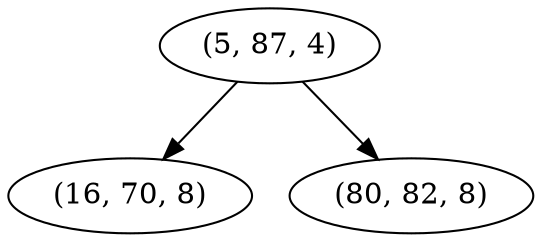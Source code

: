digraph tree {
    "(5, 87, 4)";
    "(16, 70, 8)";
    "(80, 82, 8)";
    "(5, 87, 4)" -> "(16, 70, 8)";
    "(5, 87, 4)" -> "(80, 82, 8)";
}
